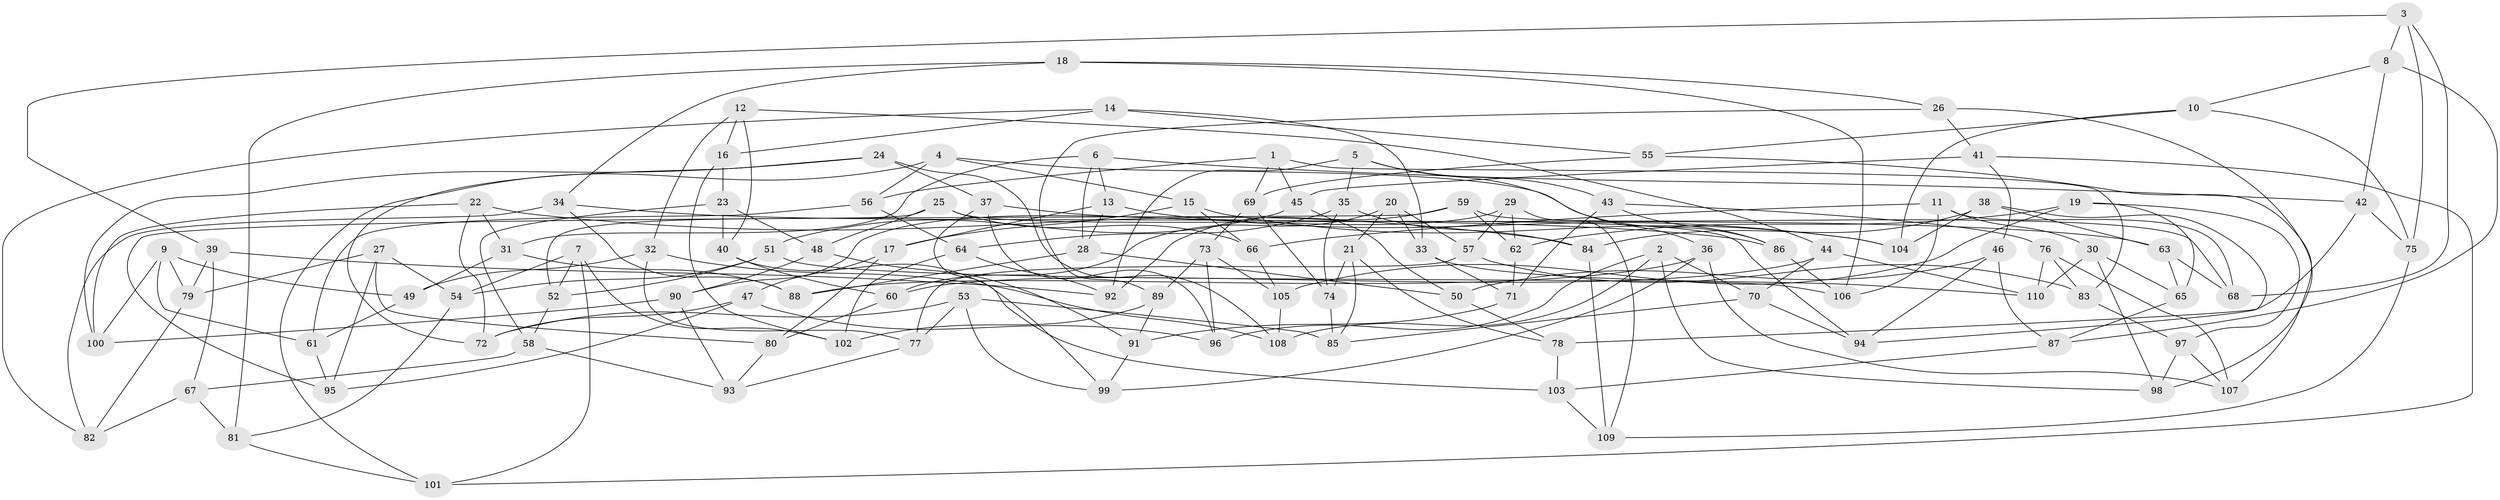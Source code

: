 // coarse degree distribution, {10: 0.015151515151515152, 6: 0.21212121212121213, 7: 0.06060606060606061, 4: 0.5606060606060606, 14: 0.015151515151515152, 5: 0.045454545454545456, 8: 0.07575757575757576, 3: 0.015151515151515152}
// Generated by graph-tools (version 1.1) at 2025/20/03/04/25 18:20:38]
// undirected, 110 vertices, 220 edges
graph export_dot {
graph [start="1"]
  node [color=gray90,style=filled];
  1;
  2;
  3;
  4;
  5;
  6;
  7;
  8;
  9;
  10;
  11;
  12;
  13;
  14;
  15;
  16;
  17;
  18;
  19;
  20;
  21;
  22;
  23;
  24;
  25;
  26;
  27;
  28;
  29;
  30;
  31;
  32;
  33;
  34;
  35;
  36;
  37;
  38;
  39;
  40;
  41;
  42;
  43;
  44;
  45;
  46;
  47;
  48;
  49;
  50;
  51;
  52;
  53;
  54;
  55;
  56;
  57;
  58;
  59;
  60;
  61;
  62;
  63;
  64;
  65;
  66;
  67;
  68;
  69;
  70;
  71;
  72;
  73;
  74;
  75;
  76;
  77;
  78;
  79;
  80;
  81;
  82;
  83;
  84;
  85;
  86;
  87;
  88;
  89;
  90;
  91;
  92;
  93;
  94;
  95;
  96;
  97;
  98;
  99;
  100;
  101;
  102;
  103;
  104;
  105;
  106;
  107;
  108;
  109;
  110;
  1 -- 56;
  1 -- 69;
  1 -- 45;
  1 -- 83;
  2 -- 70;
  2 -- 108;
  2 -- 96;
  2 -- 98;
  3 -- 8;
  3 -- 68;
  3 -- 75;
  3 -- 39;
  4 -- 86;
  4 -- 56;
  4 -- 15;
  4 -- 101;
  5 -- 92;
  5 -- 43;
  5 -- 35;
  5 -- 36;
  6 -- 31;
  6 -- 13;
  6 -- 28;
  6 -- 42;
  7 -- 52;
  7 -- 102;
  7 -- 54;
  7 -- 101;
  8 -- 10;
  8 -- 42;
  8 -- 87;
  9 -- 49;
  9 -- 61;
  9 -- 79;
  9 -- 100;
  10 -- 75;
  10 -- 55;
  10 -- 104;
  11 -- 66;
  11 -- 30;
  11 -- 68;
  11 -- 106;
  12 -- 32;
  12 -- 40;
  12 -- 16;
  12 -- 44;
  13 -- 28;
  13 -- 17;
  13 -- 104;
  14 -- 33;
  14 -- 16;
  14 -- 55;
  14 -- 82;
  15 -- 104;
  15 -- 17;
  15 -- 66;
  16 -- 23;
  16 -- 102;
  17 -- 47;
  17 -- 80;
  18 -- 81;
  18 -- 34;
  18 -- 106;
  18 -- 26;
  19 -- 105;
  19 -- 65;
  19 -- 97;
  19 -- 62;
  20 -- 33;
  20 -- 60;
  20 -- 57;
  20 -- 21;
  21 -- 85;
  21 -- 74;
  21 -- 78;
  22 -- 31;
  22 -- 72;
  22 -- 100;
  22 -- 84;
  23 -- 58;
  23 -- 40;
  23 -- 48;
  24 -- 37;
  24 -- 100;
  24 -- 72;
  24 -- 108;
  25 -- 48;
  25 -- 52;
  25 -- 66;
  25 -- 94;
  26 -- 89;
  26 -- 41;
  26 -- 98;
  27 -- 54;
  27 -- 95;
  27 -- 80;
  27 -- 79;
  28 -- 88;
  28 -- 50;
  29 -- 57;
  29 -- 109;
  29 -- 62;
  29 -- 90;
  30 -- 110;
  30 -- 98;
  30 -- 65;
  31 -- 88;
  31 -- 49;
  32 -- 49;
  32 -- 108;
  32 -- 77;
  33 -- 71;
  33 -- 110;
  34 -- 82;
  34 -- 86;
  34 -- 88;
  35 -- 64;
  35 -- 74;
  35 -- 84;
  36 -- 107;
  36 -- 99;
  36 -- 88;
  37 -- 99;
  37 -- 63;
  37 -- 96;
  38 -- 94;
  38 -- 84;
  38 -- 104;
  38 -- 63;
  39 -- 79;
  39 -- 92;
  39 -- 67;
  40 -- 103;
  40 -- 60;
  41 -- 46;
  41 -- 101;
  41 -- 45;
  42 -- 75;
  42 -- 78;
  43 -- 76;
  43 -- 71;
  43 -- 86;
  44 -- 60;
  44 -- 70;
  44 -- 110;
  45 -- 51;
  45 -- 50;
  46 -- 94;
  46 -- 50;
  46 -- 87;
  47 -- 95;
  47 -- 72;
  47 -- 96;
  48 -- 90;
  48 -- 91;
  49 -- 61;
  50 -- 78;
  51 -- 54;
  51 -- 106;
  51 -- 52;
  52 -- 58;
  53 -- 85;
  53 -- 77;
  53 -- 72;
  53 -- 99;
  54 -- 81;
  55 -- 107;
  55 -- 69;
  56 -- 64;
  56 -- 61;
  57 -- 77;
  57 -- 83;
  58 -- 93;
  58 -- 67;
  59 -- 92;
  59 -- 62;
  59 -- 68;
  59 -- 95;
  60 -- 80;
  61 -- 95;
  62 -- 71;
  63 -- 65;
  63 -- 68;
  64 -- 92;
  64 -- 102;
  65 -- 87;
  66 -- 105;
  67 -- 82;
  67 -- 81;
  69 -- 73;
  69 -- 74;
  70 -- 94;
  70 -- 85;
  71 -- 91;
  73 -- 89;
  73 -- 96;
  73 -- 105;
  74 -- 85;
  75 -- 109;
  76 -- 83;
  76 -- 107;
  76 -- 110;
  77 -- 93;
  78 -- 103;
  79 -- 82;
  80 -- 93;
  81 -- 101;
  83 -- 97;
  84 -- 109;
  86 -- 106;
  87 -- 103;
  89 -- 102;
  89 -- 91;
  90 -- 100;
  90 -- 93;
  91 -- 99;
  97 -- 107;
  97 -- 98;
  103 -- 109;
  105 -- 108;
}
